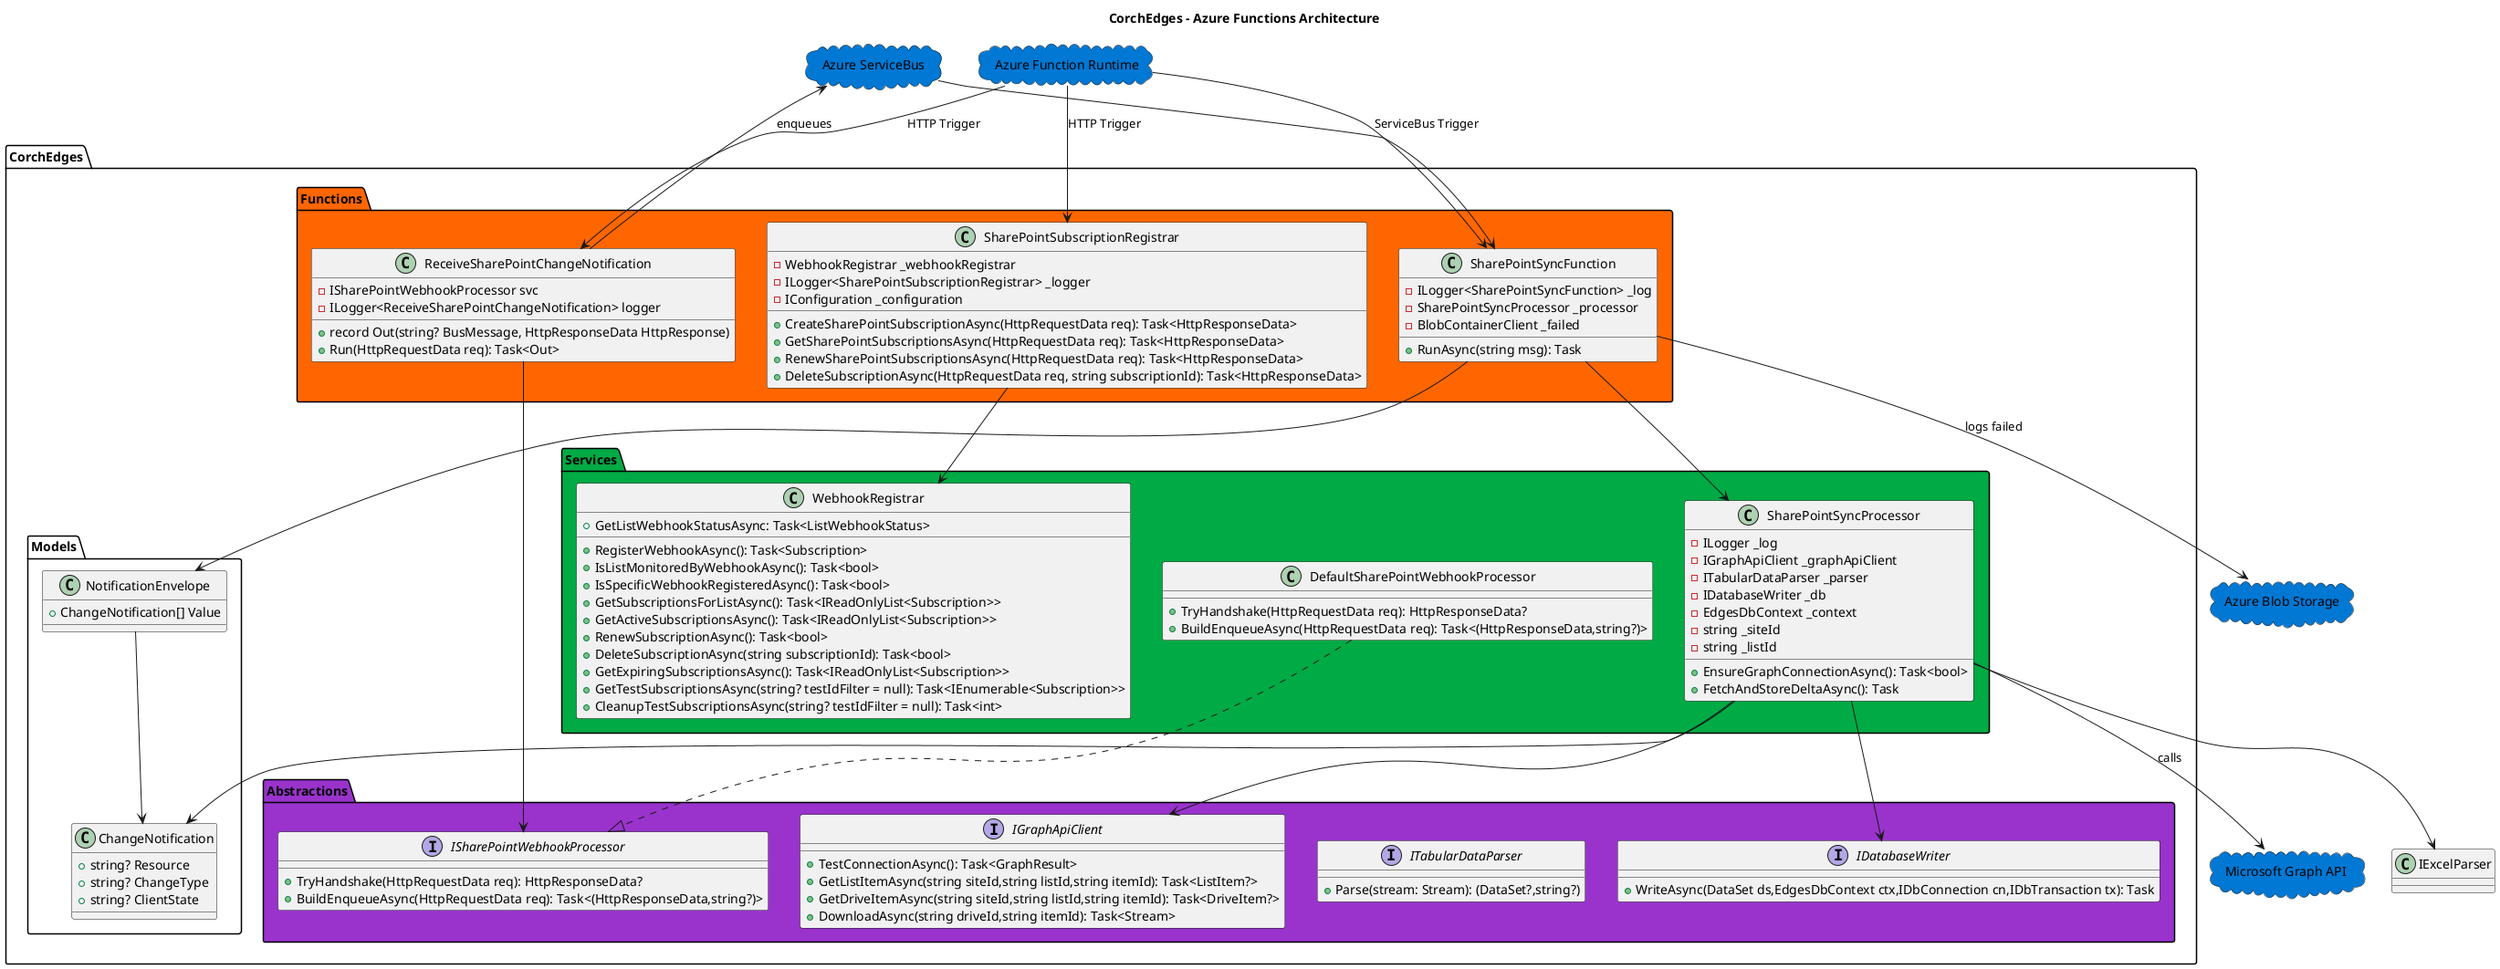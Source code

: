 @startuml component     ' tell PlantUML "start in component-mode"
allow_mixing           

!define AZURE_COLOR      #0078D4
!define FUNCTION_COLOR   #FF6600
!define SERVICE_COLOR    #00AA44
!define INTERFACE_COLOR  #9933CC

title CorchEdges – Azure Functions Architecture

cloud "Azure ServiceBus"        as ServiceBus    AZURE_COLOR
cloud "Azure Function Runtime"  as AzureFunction AZURE_COLOR
cloud "Microsoft Graph API"     as GraphAPI      AZURE_COLOR
cloud "Azure Blob Storage"      as BlobStorage   AZURE_COLOR

package "CorchEdges.Functions" FUNCTION_COLOR {
    class ReceiveSharePointChangeNotification {
        - ISharePointWebhookProcessor svc
        - ILogger<ReceiveSharePointChangeNotification> logger
        + record Out(string? BusMessage, HttpResponseData HttpResponse)
        + Run(HttpRequestData req): Task<Out>
    }

    class SharePointSyncFunction {
        - ILogger<SharePointSyncFunction> _log
        - SharePointSyncProcessor _processor
        - BlobContainerClient _failed
        + RunAsync(string msg): Task
    }

    class SharePointSubscriptionRegistrar {
        - WebhookRegistrar _webhookRegistrar
        - ILogger<SharePointSubscriptionRegistrar> _logger
        - IConfiguration _configuration
        + CreateSharePointSubscriptionAsync(HttpRequestData req): Task<HttpResponseData>
        + GetSharePointSubscriptionsAsync(HttpRequestData req): Task<HttpResponseData>
        + RenewSharePointSubscriptionsAsync(HttpRequestData req): Task<HttpResponseData>
        + DeleteSubscriptionAsync(HttpRequestData req, string subscriptionId): Task<HttpResponseData>
    }
}

package "CorchEdges.Services" SERVICE_COLOR {
    class DefaultSharePointWebhookProcessor {
        + TryHandshake(HttpRequestData req): HttpResponseData?
        + BuildEnqueueAsync(HttpRequestData req): Task<(HttpResponseData,string?)>
    }

    class SharePointSyncProcessor {
        - ILogger _log
        - IGraphApiClient _graphApiClient
        - ITabularDataParser _parser
        - IDatabaseWriter _db
        - EdgesDbContext _context
        - string _siteId
        - string _listId
        + EnsureGraphConnectionAsync(): Task<bool>
        + FetchAndStoreDeltaAsync(): Task
    }
    
    class WebhookRegistrar {
        + RegisterWebhookAsync(): Task<Subscription>
        + IsListMonitoredByWebhookAsync(): Task<bool>
        + GetListWebhookStatusAsync: Task<ListWebhookStatus>
        + IsSpecificWebhookRegisteredAsync(): Task<bool>
        + GetSubscriptionsForListAsync(): Task<IReadOnlyList<Subscription>>
        + GetActiveSubscriptionsAsync(): Task<IReadOnlyList<Subscription>>
        + RenewSubscriptionAsync(): Task<bool>
        + DeleteSubscriptionAsync(string subscriptionId): Task<bool>
        + GetExpiringSubscriptionsAsync(): Task<IReadOnlyList<Subscription>>
        + GetTestSubscriptionsAsync(string? testIdFilter = null): Task<IEnumerable<Subscription>>
        + CleanupTestSubscriptionsAsync(string? testIdFilter = null): Task<int>
    } 
}

package "CorchEdges.Abstractions" INTERFACE_COLOR {
    interface ISharePointWebhookProcessor {
        + TryHandshake(HttpRequestData req): HttpResponseData?
        + BuildEnqueueAsync(HttpRequestData req): Task<(HttpResponseData,string?)>
    }

    interface ITabularDataParser {
        + Parse(stream: Stream): (DataSet?,string?)
    }

    interface IGraphApiClient {
        + TestConnectionAsync(): Task<GraphResult>
        + GetListItemAsync(string siteId,string listId,string itemId): Task<ListItem?>
        + GetDriveItemAsync(string siteId,string listId,string itemId): Task<DriveItem?>
        + DownloadAsync(string driveId,string itemId): Task<Stream>
    }

    interface IDatabaseWriter {
        + WriteAsync(DataSet ds,EdgesDbContext ctx,IDbConnection cn,IDbTransaction tx): Task
    }
}

package "CorchEdges.Models" {
    class NotificationEnvelope {
        + ChangeNotification[] Value
    }

    class ChangeNotification {
        + string? Resource
        + string? ChangeType
        + string? ClientState
    }
}

ReceiveSharePointChangeNotification --> ISharePointWebhookProcessor
DefaultSharePointWebhookProcessor  ..|> ISharePointWebhookProcessor
SharePointSyncFunction  --> SharePointSyncProcessor
SharePointSyncFunction  --> NotificationEnvelope
SharePointSyncProcessor  --> IGraphApiClient
SharePointSyncProcessor  --> IExcelParser
SharePointSyncProcessor  --> IDatabaseWriter
SharePointSyncProcessor  --> ChangeNotification
SharePointSubscriptionRegistrar --> WebhookRegistrar
NotificationEnvelope     --> ChangeNotification

AzureFunction            --> ReceiveSharePointChangeNotification : HTTP Trigger
AzureFunction            --> SharePointSyncFunction   : ServiceBus Trigger
AzureFunction            --> SharePointSubscriptionRegistrar : HTTP Trigger
ServiceBus               --> SharePointSyncFunction
ReceiveSharePointChangeNotification --> ServiceBus               : enqueues
SharePointSyncProcessor  --> GraphAPI                  : calls
SharePointSyncFunction  --> BlobStorage               : logs failed

@enduml